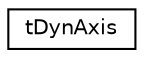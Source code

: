 digraph "Graphical Class Hierarchy"
{
  edge [fontname="Helvetica",fontsize="10",labelfontname="Helvetica",labelfontsize="10"];
  node [fontname="Helvetica",fontsize="10",shape=record];
  rankdir="LR";
  Node1 [label="tDynAxis",height=0.2,width=0.4,color="black", fillcolor="white", style="filled",URL="$structt_dyn_axis.html"];
}
